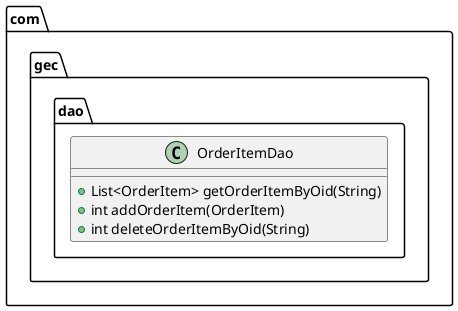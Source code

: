 @startuml
class com.gec.dao.OrderItemDao {
+ List<OrderItem> getOrderItemByOid(String)
+ int addOrderItem(OrderItem)
+ int deleteOrderItemByOid(String)
}
@enduml